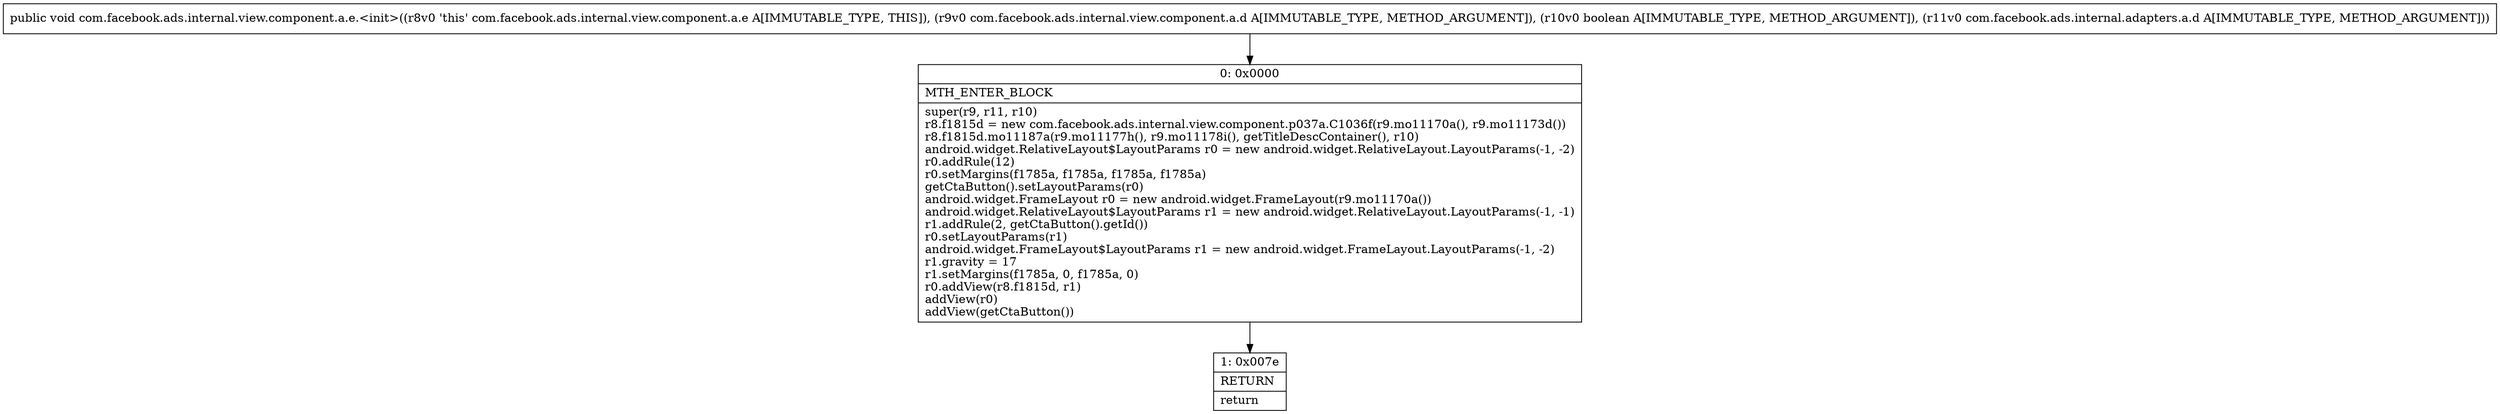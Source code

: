 digraph "CFG forcom.facebook.ads.internal.view.component.a.e.\<init\>(Lcom\/facebook\/ads\/internal\/view\/component\/a\/d;ZLcom\/facebook\/ads\/internal\/adapters\/a\/d;)V" {
Node_0 [shape=record,label="{0\:\ 0x0000|MTH_ENTER_BLOCK\l|super(r9, r11, r10)\lr8.f1815d = new com.facebook.ads.internal.view.component.p037a.C1036f(r9.mo11170a(), r9.mo11173d())\lr8.f1815d.mo11187a(r9.mo11177h(), r9.mo11178i(), getTitleDescContainer(), r10)\landroid.widget.RelativeLayout$LayoutParams r0 = new android.widget.RelativeLayout.LayoutParams(\-1, \-2)\lr0.addRule(12)\lr0.setMargins(f1785a, f1785a, f1785a, f1785a)\lgetCtaButton().setLayoutParams(r0)\landroid.widget.FrameLayout r0 = new android.widget.FrameLayout(r9.mo11170a())\landroid.widget.RelativeLayout$LayoutParams r1 = new android.widget.RelativeLayout.LayoutParams(\-1, \-1)\lr1.addRule(2, getCtaButton().getId())\lr0.setLayoutParams(r1)\landroid.widget.FrameLayout$LayoutParams r1 = new android.widget.FrameLayout.LayoutParams(\-1, \-2)\lr1.gravity = 17\lr1.setMargins(f1785a, 0, f1785a, 0)\lr0.addView(r8.f1815d, r1)\laddView(r0)\laddView(getCtaButton())\l}"];
Node_1 [shape=record,label="{1\:\ 0x007e|RETURN\l|return\l}"];
MethodNode[shape=record,label="{public void com.facebook.ads.internal.view.component.a.e.\<init\>((r8v0 'this' com.facebook.ads.internal.view.component.a.e A[IMMUTABLE_TYPE, THIS]), (r9v0 com.facebook.ads.internal.view.component.a.d A[IMMUTABLE_TYPE, METHOD_ARGUMENT]), (r10v0 boolean A[IMMUTABLE_TYPE, METHOD_ARGUMENT]), (r11v0 com.facebook.ads.internal.adapters.a.d A[IMMUTABLE_TYPE, METHOD_ARGUMENT])) }"];
MethodNode -> Node_0;
Node_0 -> Node_1;
}

